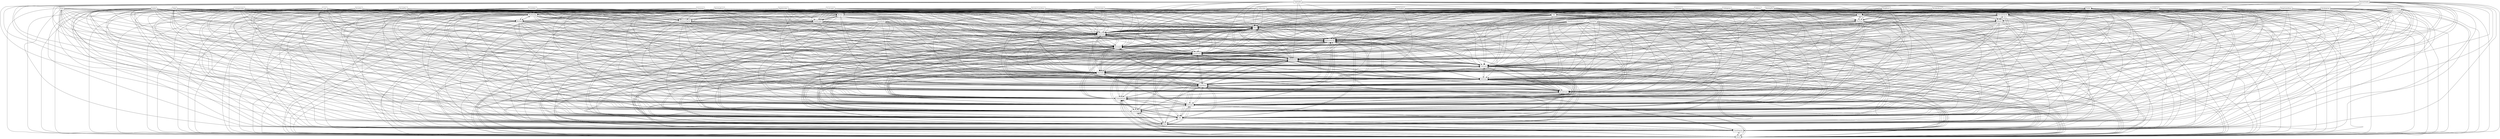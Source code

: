 digraph{
graph [rankdir=TB];
node [shape=box];
edge [arrowhead=normal];
0[label="Pong",]
1[label="Wall",]
2[label="Lane",]
3[label="Pucksupply",]
4[label="Leftpong",]
5[label="Menu",]
6[label="SaveGame",]
7[label="Floorbrickles",]
8[label="CheckPreviousBestScore",]
9[label="BrickPile",]
10[label="PlayBowling",]
11[label="Board",]
12[label="ClassDiagram",]
13[label="Rightpont",]
14[label="Point",]
15[label="Size",]
16[label="Bowling",]
17[label="GameSprite",]
18[label="Leftbrickles",]
19[label="StationarySprite",]
20[label="ListGame",]
21[label="Edge",]
22[label="BowlingPin",]
23[label="PongGameMenu",]
24[label="Brick",]
25[label="BowlingGameMenu",]
26[label="Brickles",]
27[label="Paddle",]
28[label="Gutter",]
29[label="UninstallGame",]
30[label="BottomPaddle",]
31[label="ArcadeGame",]
32[label="GameMenu",]
33[label="SaveScore",]
34[label="Floorpong",]
35[label="EndofAlley",]
36[label="ExitGame",]
37[label="MovableSprite",]
38[label="ScoreBoard",]
39[label="PlayPong",]
40[label="PlayGame",]
41[label="Puck",]
42[label="UseCases",]
43[label="DividingLine",]
44[label="Ceilingbrickles",]
45[label="TopPaddle",]
46[label="Ceilingpong",]
47[label="Initialization",]
48[label="InstallGame",]
49[label="Rightbrickles",]
50[label="Velocity",]
51[label="PlayBrickles",]
52[label="PongBoard",]
53[label="BowlingBoard",]
54[label="BricklesGameMenu",]
55[label="SpritePair",]
56[label="RackofPins",]
57[label="Rectangle",]
58[label="BricklesBoard",]
59[label="BowlingBall",]
60[label="AnimationLoop",]
0->5[label="",]
0->6[label="",]
0->11[label="",]
0->12[label="",]
0->14[label="",]
0->15[label="",]
0->17[label="",]
0->20[label="",]
0->29[label="",]
0->31[label="",]
0->32[label="",]
0->36[label="",]
0->39[label="",]
0->40[label="",]
0->42[label="",]
0->47[label="",]
0->48[label="",]
0->57[label="",]
0->60[label="",]
1->5[label="",]
1->6[label="",]
1->11[label="",]
1->12[label="",]
1->14[label="",]
1->15[label="",]
1->17[label="",]
1->19[label="",]
1->20[label="",]
1->29[label="",]
1->31[label="",]
1->32[label="",]
1->36[label="",]
1->40[label="",]
1->42[label="",]
1->47[label="",]
1->48[label="",]
1->57[label="",]
1->60[label="",]
2->5[label="",]
2->6[label="",]
2->10[label="",]
2->11[label="",]
2->12[label="",]
2->14[label="",]
2->15[label="",]
2->16[label="",]
2->17[label="",]
2->19[label="",]
2->20[label="",]
2->29[label="",]
2->31[label="",]
2->32[label="",]
2->36[label="",]
2->40[label="",]
2->42[label="",]
2->47[label="",]
2->48[label="",]
2->57[label="",]
2->60[label="",]
3->5[label="",]
3->6[label="",]
3->11[label="",]
3->12[label="",]
3->14[label="",]
3->15[label="",]
3->17[label="",]
3->20[label="",]
3->26[label="",]
3->29[label="",]
3->31[label="",]
3->32[label="",]
3->36[label="",]
3->40[label="",]
3->42[label="",]
3->47[label="",]
3->48[label="",]
3->51[label="",]
3->57[label="",]
3->60[label="",]
4->0[label="",]
4->1[label="",]
4->5[label="",]
4->6[label="",]
4->11[label="",]
4->12[label="",]
4->14[label="",]
4->15[label="",]
4->17[label="",]
4->19[label="",]
4->20[label="",]
4->29[label="",]
4->31[label="",]
4->32[label="",]
4->36[label="",]
4->39[label="",]
4->40[label="",]
4->42[label="",]
4->47[label="",]
4->48[label="",]
4->57[label="",]
4->60[label="",]
5->6[label="",]
5->11[label="",]
5->12[label="",]
5->14[label="",]
5->15[label="",]
5->17[label="",]
5->20[label="",]
5->29[label="",]
5->31[label="",]
5->32[label="",]
5->36[label="",]
5->40[label="",]
5->42[label="",]
5->47[label="",]
5->48[label="",]
5->57[label="",]
5->60[label="",]
6->5[label="",]
6->11[label="",]
6->12[label="",]
6->14[label="",]
6->15[label="",]
6->17[label="",]
6->20[label="",]
6->29[label="",]
6->31[label="",]
6->32[label="",]
6->36[label="",]
6->40[label="",]
6->42[label="",]
6->47[label="",]
6->48[label="",]
6->57[label="",]
6->60[label="",]
7->5[label="",]
7->6[label="",]
7->11[label="",]
7->12[label="",]
7->14[label="",]
7->15[label="",]
7->17[label="",]
7->19[label="",]
7->20[label="",]
7->26[label="",]
7->29[label="",]
7->31[label="",]
7->32[label="",]
7->36[label="",]
7->40[label="",]
7->42[label="",]
7->47[label="",]
7->48[label="",]
7->51[label="",]
7->57[label="",]
7->60[label="",]
8->5[label="",]
8->6[label="",]
8->11[label="",]
8->12[label="",]
8->14[label="",]
8->15[label="",]
8->17[label="",]
8->20[label="",]
8->29[label="",]
8->31[label="",]
8->32[label="",]
8->36[label="",]
8->40[label="",]
8->42[label="",]
8->47[label="",]
8->48[label="",]
8->57[label="",]
8->60[label="",]
9->5[label="",]
9->6[label="",]
9->11[label="",]
9->12[label="",]
9->14[label="",]
9->15[label="",]
9->17[label="",]
9->19[label="",]
9->20[label="",]
9->26[label="",]
9->29[label="",]
9->31[label="",]
9->32[label="",]
9->36[label="",]
9->40[label="",]
9->42[label="",]
9->47[label="",]
9->48[label="",]
9->51[label="",]
9->57[label="",]
9->60[label="",]
10->5[label="",]
10->6[label="",]
10->11[label="",]
10->12[label="",]
10->14[label="",]
10->15[label="",]
10->16[label="",]
10->17[label="",]
10->20[label="",]
10->29[label="",]
10->31[label="",]
10->32[label="",]
10->36[label="",]
10->40[label="",]
10->42[label="",]
10->47[label="",]
10->48[label="",]
10->57[label="",]
10->60[label="",]
11->5[label="",]
11->6[label="",]
11->12[label="",]
11->14[label="",]
11->15[label="",]
11->17[label="",]
11->20[label="",]
11->29[label="",]
11->31[label="",]
11->32[label="",]
11->36[label="",]
11->40[label="",]
11->42[label="",]
11->47[label="",]
11->48[label="",]
11->57[label="",]
11->60[label="",]
12->5[label="",]
12->6[label="",]
12->11[label="",]
12->14[label="",]
12->15[label="",]
12->17[label="",]
12->20[label="",]
12->29[label="",]
12->31[label="",]
12->32[label="",]
12->36[label="",]
12->40[label="",]
12->42[label="",]
12->47[label="",]
12->48[label="",]
12->57[label="",]
12->60[label="",]
13->0[label="",]
13->1[label="",]
13->5[label="",]
13->6[label="",]
13->11[label="",]
13->12[label="",]
13->14[label="",]
13->15[label="",]
13->17[label="",]
13->19[label="",]
13->20[label="",]
13->29[label="",]
13->31[label="",]
13->32[label="",]
13->36[label="",]
13->39[label="",]
13->40[label="",]
13->42[label="",]
13->47[label="",]
13->48[label="",]
13->57[label="",]
13->60[label="",]
14->5[label="",]
14->6[label="",]
14->11[label="",]
14->12[label="",]
14->15[label="",]
14->17[label="",]
14->20[label="",]
14->29[label="",]
14->31[label="",]
14->32[label="",]
14->36[label="",]
14->40[label="",]
14->42[label="",]
14->47[label="",]
14->48[label="",]
14->57[label="",]
14->60[label="",]
15->5[label="",]
15->6[label="",]
15->11[label="",]
15->12[label="",]
15->14[label="",]
15->17[label="",]
15->20[label="",]
15->29[label="",]
15->31[label="",]
15->32[label="",]
15->36[label="",]
15->40[label="",]
15->42[label="",]
15->47[label="",]
15->48[label="",]
15->57[label="",]
15->60[label="",]
16->5[label="",]
16->6[label="",]
16->10[label="",]
16->11[label="",]
16->12[label="",]
16->14[label="",]
16->15[label="",]
16->17[label="",]
16->20[label="",]
16->29[label="",]
16->31[label="",]
16->32[label="",]
16->36[label="",]
16->40[label="",]
16->42[label="",]
16->47[label="",]
16->48[label="",]
16->57[label="",]
16->60[label="",]
17->5[label="",]
17->6[label="",]
17->11[label="",]
17->12[label="",]
17->14[label="",]
17->15[label="",]
17->20[label="",]
17->29[label="",]
17->31[label="",]
17->32[label="",]
17->36[label="",]
17->40[label="",]
17->42[label="",]
17->47[label="",]
17->48[label="",]
17->57[label="",]
17->60[label="",]
18->1[label="",]
18->5[label="",]
18->6[label="",]
18->11[label="",]
18->12[label="",]
18->14[label="",]
18->15[label="",]
18->17[label="",]
18->19[label="",]
18->20[label="",]
18->26[label="",]
18->29[label="",]
18->31[label="",]
18->32[label="",]
18->36[label="",]
18->40[label="",]
18->42[label="",]
18->47[label="",]
18->48[label="",]
18->51[label="",]
18->57[label="",]
18->60[label="",]
19->5[label="",]
19->6[label="",]
19->11[label="",]
19->12[label="",]
19->14[label="",]
19->15[label="",]
19->17[label="",]
19->20[label="",]
19->29[label="",]
19->31[label="",]
19->32[label="",]
19->36[label="",]
19->40[label="",]
19->42[label="",]
19->47[label="",]
19->48[label="",]
19->57[label="",]
19->60[label="",]
20->5[label="",]
20->6[label="",]
20->11[label="",]
20->12[label="",]
20->14[label="",]
20->15[label="",]
20->17[label="",]
20->29[label="",]
20->31[label="",]
20->32[label="",]
20->36[label="",]
20->40[label="",]
20->42[label="",]
20->47[label="",]
20->48[label="",]
20->57[label="",]
20->60[label="",]
21->5[label="",]
21->6[label="",]
21->10[label="",]
21->11[label="",]
21->12[label="",]
21->14[label="",]
21->15[label="",]
21->16[label="",]
21->17[label="",]
21->19[label="",]
21->20[label="",]
21->29[label="",]
21->31[label="",]
21->32[label="",]
21->36[label="",]
21->40[label="",]
21->42[label="",]
21->47[label="",]
21->48[label="",]
21->57[label="",]
21->60[label="",]
22->5[label="",]
22->6[label="",]
22->10[label="",]
22->11[label="",]
22->12[label="",]
22->14[label="",]
22->15[label="",]
22->16[label="",]
22->17[label="",]
22->20[label="",]
22->29[label="",]
22->31[label="",]
22->32[label="",]
22->36[label="",]
22->37[label="",]
22->40[label="",]
22->42[label="",]
22->47[label="",]
22->48[label="",]
22->50[label="",]
22->57[label="",]
22->60[label="",]
23->0[label="",]
23->5[label="",]
23->6[label="",]
23->11[label="",]
23->12[label="",]
23->14[label="",]
23->15[label="",]
23->17[label="",]
23->20[label="",]
23->29[label="",]
23->31[label="",]
23->32[label="",]
23->36[label="",]
23->39[label="",]
23->40[label="",]
23->42[label="",]
23->47[label="",]
23->48[label="",]
23->57[label="",]
23->60[label="",]
24->5[label="",]
24->6[label="",]
24->11[label="",]
24->12[label="",]
24->14[label="",]
24->15[label="",]
24->17[label="",]
24->19[label="",]
24->20[label="",]
24->26[label="",]
24->29[label="",]
24->31[label="",]
24->32[label="",]
24->36[label="",]
24->40[label="",]
24->42[label="",]
24->47[label="",]
24->48[label="",]
24->51[label="",]
24->57[label="",]
24->60[label="",]
25->5[label="",]
25->6[label="",]
25->10[label="",]
25->11[label="",]
25->12[label="",]
25->14[label="",]
25->15[label="",]
25->16[label="",]
25->17[label="",]
25->20[label="",]
25->29[label="",]
25->31[label="",]
25->32[label="",]
25->36[label="",]
25->40[label="",]
25->42[label="",]
25->47[label="",]
25->48[label="",]
25->57[label="",]
25->60[label="",]
26->5[label="",]
26->6[label="",]
26->11[label="",]
26->12[label="",]
26->14[label="",]
26->15[label="",]
26->17[label="",]
26->20[label="",]
26->29[label="",]
26->31[label="",]
26->32[label="",]
26->36[label="",]
26->40[label="",]
26->42[label="",]
26->47[label="",]
26->48[label="",]
26->51[label="",]
26->57[label="",]
26->60[label="",]
27->0[label="",]
27->5[label="",]
27->6[label="",]
27->11[label="",]
27->12[label="",]
27->14[label="",]
27->15[label="",]
27->17[label="",]
27->20[label="",]
27->29[label="",]
27->31[label="",]
27->32[label="",]
27->36[label="",]
27->37[label="",]
27->39[label="",]
27->40[label="",]
27->42[label="",]
27->47[label="",]
27->48[label="",]
27->50[label="",]
27->57[label="",]
27->60[label="",]
28->5[label="",]
28->6[label="",]
28->10[label="",]
28->11[label="",]
28->12[label="",]
28->14[label="",]
28->15[label="",]
28->16[label="",]
28->17[label="",]
28->19[label="",]
28->20[label="",]
28->29[label="",]
28->31[label="",]
28->32[label="",]
28->36[label="",]
28->40[label="",]
28->42[label="",]
28->47[label="",]
28->48[label="",]
28->57[label="",]
28->60[label="",]
29->5[label="",]
29->6[label="",]
29->11[label="",]
29->12[label="",]
29->14[label="",]
29->15[label="",]
29->17[label="",]
29->20[label="",]
29->31[label="",]
29->32[label="",]
29->36[label="",]
29->40[label="",]
29->42[label="",]
29->47[label="",]
29->48[label="",]
29->57[label="",]
29->60[label="",]
30->0[label="",]
30->5[label="",]
30->6[label="",]
30->11[label="",]
30->12[label="",]
30->14[label="",]
30->15[label="",]
30->17[label="",]
30->20[label="",]
30->27[label="",]
30->29[label="",]
30->31[label="",]
30->32[label="",]
30->36[label="",]
30->37[label="",]
30->39[label="",]
30->40[label="",]
30->42[label="",]
30->47[label="",]
30->48[label="",]
30->50[label="",]
30->57[label="",]
30->60[label="",]
31->5[label="",]
31->6[label="",]
31->11[label="",]
31->12[label="",]
31->14[label="",]
31->15[label="",]
31->17[label="",]
31->20[label="",]
31->29[label="",]
31->32[label="",]
31->36[label="",]
31->40[label="",]
31->42[label="",]
31->47[label="",]
31->48[label="",]
31->57[label="",]
31->60[label="",]
32->5[label="",]
32->6[label="",]
32->11[label="",]
32->12[label="",]
32->14[label="",]
32->15[label="",]
32->17[label="",]
32->20[label="",]
32->29[label="",]
32->31[label="",]
32->36[label="",]
32->40[label="",]
32->42[label="",]
32->47[label="",]
32->48[label="",]
32->57[label="",]
32->60[label="",]
33->5[label="",]
33->6[label="",]
33->11[label="",]
33->12[label="",]
33->14[label="",]
33->15[label="",]
33->17[label="",]
33->20[label="",]
33->29[label="",]
33->31[label="",]
33->32[label="",]
33->36[label="",]
33->40[label="",]
33->42[label="",]
33->47[label="",]
33->48[label="",]
33->57[label="",]
33->60[label="",]
34->0[label="",]
34->5[label="",]
34->6[label="",]
34->11[label="",]
34->12[label="",]
34->14[label="",]
34->15[label="",]
34->17[label="",]
34->19[label="",]
34->20[label="",]
34->29[label="",]
34->31[label="",]
34->32[label="",]
34->36[label="",]
34->39[label="",]
34->40[label="",]
34->42[label="",]
34->47[label="",]
34->48[label="",]
34->57[label="",]
34->60[label="",]
35->5[label="",]
35->6[label="",]
35->10[label="",]
35->11[label="",]
35->12[label="",]
35->14[label="",]
35->15[label="",]
35->16[label="",]
35->17[label="",]
35->19[label="",]
35->20[label="",]
35->29[label="",]
35->31[label="",]
35->32[label="",]
35->36[label="",]
35->40[label="",]
35->42[label="",]
35->47[label="",]
35->48[label="",]
35->57[label="",]
35->60[label="",]
36->5[label="",]
36->6[label="",]
36->11[label="",]
36->12[label="",]
36->14[label="",]
36->15[label="",]
36->17[label="",]
36->20[label="",]
36->29[label="",]
36->31[label="",]
36->32[label="",]
36->40[label="",]
36->42[label="",]
36->47[label="",]
36->48[label="",]
36->57[label="",]
36->60[label="",]
37->5[label="",]
37->6[label="",]
37->11[label="",]
37->12[label="",]
37->14[label="",]
37->15[label="",]
37->17[label="",]
37->20[label="",]
37->29[label="",]
37->31[label="",]
37->32[label="",]
37->36[label="",]
37->40[label="",]
37->42[label="",]
37->47[label="",]
37->48[label="",]
37->50[label="",]
37->57[label="",]
37->60[label="",]
38->0[label="",]
38->5[label="",]
38->6[label="",]
38->11[label="",]
38->12[label="",]
38->14[label="",]
38->15[label="",]
38->17[label="",]
38->19[label="",]
38->20[label="",]
38->29[label="",]
38->31[label="",]
38->32[label="",]
38->36[label="",]
38->39[label="",]
38->40[label="",]
38->42[label="",]
38->47[label="",]
38->48[label="",]
38->57[label="",]
38->60[label="",]
39->0[label="",]
39->5[label="",]
39->6[label="",]
39->11[label="",]
39->12[label="",]
39->14[label="",]
39->15[label="",]
39->17[label="",]
39->20[label="",]
39->29[label="",]
39->31[label="",]
39->32[label="",]
39->36[label="",]
39->40[label="",]
39->42[label="",]
39->47[label="",]
39->48[label="",]
39->57[label="",]
39->60[label="",]
40->5[label="",]
40->6[label="",]
40->11[label="",]
40->12[label="",]
40->14[label="",]
40->15[label="",]
40->17[label="",]
40->20[label="",]
40->29[label="",]
40->31[label="",]
40->32[label="",]
40->36[label="",]
40->42[label="",]
40->47[label="",]
40->48[label="",]
40->57[label="",]
40->60[label="",]
41->5[label="",]
41->6[label="",]
41->11[label="",]
41->12[label="",]
41->14[label="",]
41->15[label="",]
41->17[label="",]
41->20[label="",]
41->29[label="",]
41->31[label="",]
41->32[label="",]
41->36[label="",]
41->37[label="",]
41->40[label="",]
41->42[label="",]
41->47[label="",]
41->48[label="",]
41->50[label="",]
41->57[label="",]
41->60[label="",]
42->5[label="",]
42->6[label="",]
42->11[label="",]
42->12[label="",]
42->14[label="",]
42->15[label="",]
42->17[label="",]
42->20[label="",]
42->29[label="",]
42->31[label="",]
42->32[label="",]
42->36[label="",]
42->40[label="",]
42->47[label="",]
42->48[label="",]
42->57[label="",]
42->60[label="",]
43->0[label="",]
43->5[label="",]
43->6[label="",]
43->11[label="",]
43->12[label="",]
43->14[label="",]
43->15[label="",]
43->17[label="",]
43->19[label="",]
43->20[label="",]
43->29[label="",]
43->31[label="",]
43->32[label="",]
43->36[label="",]
43->39[label="",]
43->40[label="",]
43->42[label="",]
43->47[label="",]
43->48[label="",]
43->57[label="",]
43->60[label="",]
44->5[label="",]
44->6[label="",]
44->11[label="",]
44->12[label="",]
44->14[label="",]
44->15[label="",]
44->17[label="",]
44->19[label="",]
44->20[label="",]
44->26[label="",]
44->29[label="",]
44->31[label="",]
44->32[label="",]
44->36[label="",]
44->40[label="",]
44->42[label="",]
44->47[label="",]
44->48[label="",]
44->51[label="",]
44->57[label="",]
44->60[label="",]
45->0[label="",]
45->5[label="",]
45->6[label="",]
45->11[label="",]
45->12[label="",]
45->14[label="",]
45->15[label="",]
45->17[label="",]
45->20[label="",]
45->27[label="",]
45->29[label="",]
45->31[label="",]
45->32[label="",]
45->36[label="",]
45->37[label="",]
45->39[label="",]
45->40[label="",]
45->42[label="",]
45->47[label="",]
45->48[label="",]
45->50[label="",]
45->57[label="",]
45->60[label="",]
46->0[label="",]
46->5[label="",]
46->6[label="",]
46->11[label="",]
46->12[label="",]
46->14[label="",]
46->15[label="",]
46->17[label="",]
46->19[label="",]
46->20[label="",]
46->29[label="",]
46->31[label="",]
46->32[label="",]
46->36[label="",]
46->39[label="",]
46->40[label="",]
46->42[label="",]
46->47[label="",]
46->48[label="",]
46->57[label="",]
46->60[label="",]
47->5[label="",]
47->6[label="",]
47->11[label="",]
47->12[label="",]
47->14[label="",]
47->15[label="",]
47->17[label="",]
47->20[label="",]
47->29[label="",]
47->31[label="",]
47->32[label="",]
47->36[label="",]
47->40[label="",]
47->42[label="",]
47->48[label="",]
47->57[label="",]
47->60[label="",]
48->5[label="",]
48->6[label="",]
48->11[label="",]
48->12[label="",]
48->14[label="",]
48->15[label="",]
48->17[label="",]
48->20[label="",]
48->29[label="",]
48->31[label="",]
48->32[label="",]
48->36[label="",]
48->40[label="",]
48->42[label="",]
48->47[label="",]
48->57[label="",]
48->60[label="",]
49->1[label="",]
49->5[label="",]
49->6[label="",]
49->11[label="",]
49->12[label="",]
49->14[label="",]
49->15[label="",]
49->17[label="",]
49->19[label="",]
49->20[label="",]
49->26[label="",]
49->29[label="",]
49->31[label="",]
49->32[label="",]
49->36[label="",]
49->40[label="",]
49->42[label="",]
49->47[label="",]
49->48[label="",]
49->51[label="",]
49->57[label="",]
49->60[label="",]
50->5[label="",]
50->6[label="",]
50->11[label="",]
50->12[label="",]
50->14[label="",]
50->15[label="",]
50->17[label="",]
50->20[label="",]
50->29[label="",]
50->31[label="",]
50->32[label="",]
50->36[label="",]
50->37[label="",]
50->40[label="",]
50->42[label="",]
50->47[label="",]
50->48[label="",]
50->57[label="",]
50->60[label="",]
51->5[label="",]
51->6[label="",]
51->11[label="",]
51->12[label="",]
51->14[label="",]
51->15[label="",]
51->17[label="",]
51->20[label="",]
51->26[label="",]
51->29[label="",]
51->31[label="",]
51->32[label="",]
51->36[label="",]
51->40[label="",]
51->42[label="",]
51->47[label="",]
51->48[label="",]
51->57[label="",]
51->60[label="",]
52->0[label="",]
52->5[label="",]
52->6[label="",]
52->11[label="",]
52->12[label="",]
52->14[label="",]
52->15[label="",]
52->17[label="",]
52->20[label="",]
52->29[label="",]
52->31[label="",]
52->32[label="",]
52->36[label="",]
52->39[label="",]
52->40[label="",]
52->42[label="",]
52->47[label="",]
52->48[label="",]
52->57[label="",]
52->60[label="",]
53->5[label="",]
53->6[label="",]
53->10[label="",]
53->11[label="",]
53->12[label="",]
53->14[label="",]
53->15[label="",]
53->16[label="",]
53->17[label="",]
53->20[label="",]
53->29[label="",]
53->31[label="",]
53->32[label="",]
53->36[label="",]
53->40[label="",]
53->42[label="",]
53->47[label="",]
53->48[label="",]
53->57[label="",]
53->60[label="",]
54->5[label="",]
54->6[label="",]
54->11[label="",]
54->12[label="",]
54->14[label="",]
54->15[label="",]
54->17[label="",]
54->20[label="",]
54->26[label="",]
54->29[label="",]
54->31[label="",]
54->32[label="",]
54->36[label="",]
54->40[label="",]
54->42[label="",]
54->47[label="",]
54->48[label="",]
54->51[label="",]
54->57[label="",]
54->60[label="",]
55->5[label="",]
55->6[label="",]
55->11[label="",]
55->12[label="",]
55->14[label="",]
55->15[label="",]
55->17[label="",]
55->20[label="",]
55->29[label="",]
55->31[label="",]
55->32[label="",]
55->36[label="",]
55->40[label="",]
55->42[label="",]
55->47[label="",]
55->48[label="",]
55->57[label="",]
55->60[label="",]
56->5[label="",]
56->6[label="",]
56->10[label="",]
56->11[label="",]
56->12[label="",]
56->14[label="",]
56->15[label="",]
56->16[label="",]
56->17[label="",]
56->19[label="",]
56->20[label="",]
56->29[label="",]
56->31[label="",]
56->32[label="",]
56->36[label="",]
56->40[label="",]
56->42[label="",]
56->47[label="",]
56->48[label="",]
56->57[label="",]
56->60[label="",]
57->5[label="",]
57->6[label="",]
57->11[label="",]
57->12[label="",]
57->14[label="",]
57->15[label="",]
57->17[label="",]
57->20[label="",]
57->29[label="",]
57->31[label="",]
57->32[label="",]
57->36[label="",]
57->40[label="",]
57->42[label="",]
57->47[label="",]
57->48[label="",]
57->60[label="",]
58->5[label="",]
58->6[label="",]
58->11[label="",]
58->12[label="",]
58->14[label="",]
58->15[label="",]
58->17[label="",]
58->20[label="",]
58->26[label="",]
58->29[label="",]
58->31[label="",]
58->32[label="",]
58->36[label="",]
58->40[label="",]
58->42[label="",]
58->47[label="",]
58->48[label="",]
58->51[label="",]
58->57[label="",]
58->60[label="",]
59->5[label="",]
59->6[label="",]
59->10[label="",]
59->11[label="",]
59->12[label="",]
59->14[label="",]
59->15[label="",]
59->16[label="",]
59->17[label="",]
59->20[label="",]
59->29[label="",]
59->31[label="",]
59->32[label="",]
59->36[label="",]
59->37[label="",]
59->40[label="",]
59->42[label="",]
59->47[label="",]
59->48[label="",]
59->50[label="",]
59->57[label="",]
59->60[label="",]
60->5[label="",]
60->6[label="",]
60->11[label="",]
60->12[label="",]
60->14[label="",]
60->15[label="",]
60->17[label="",]
60->20[label="",]
60->29[label="",]
60->31[label="",]
60->32[label="",]
60->36[label="",]
60->40[label="",]
60->42[label="",]
60->47[label="",]
60->48[label="",]
60->57[label="",]
}
